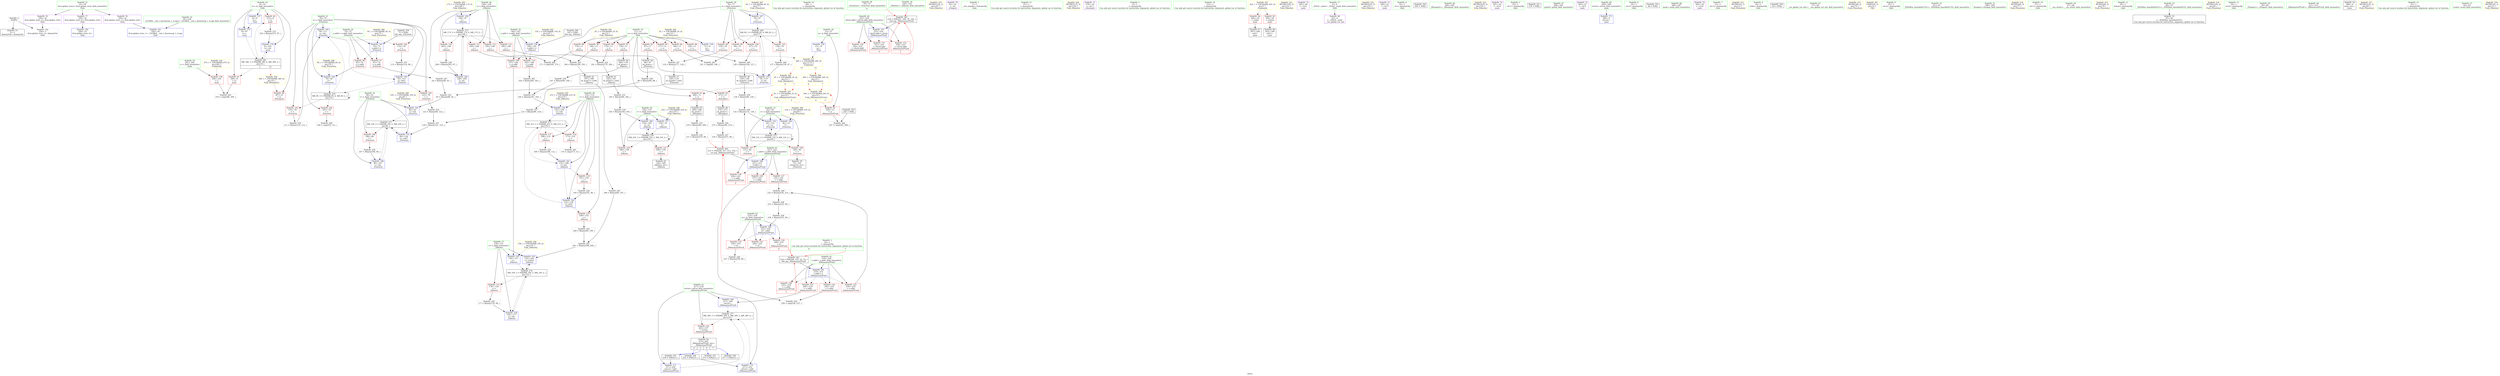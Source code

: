 digraph "SVFG" {
	label="SVFG";

	Node0x5563b1eff400 [shape=record,color=grey,label="{NodeID: 0\nNullPtr}"];
	Node0x5563b1eff400 -> Node0x5563b1f1ffd0[style=solid];
	Node0x5563b1eff400 -> Node0x5563b1f25a00[style=solid];
	Node0x5563b1f2eba0 [shape=record,color=grey,label="{NodeID: 263\n310 = cmp(308, 309, )\n}"];
	Node0x5563b1f1f3f0 [shape=record,color=red,label="{NodeID: 97\n91\<--74\n\<--x.addr\n_Z5worstx\n}"];
	Node0x5563b1f1f3f0 -> Node0x5563b1f2d3a0[style=solid];
	Node0x5563b1f1cbe0 [shape=record,color=green,label="{NodeID: 14\n90\<--1\n\<--dummyObj\nCan only get source location for instruction, argument, global var or function.}"];
	Node0x5563b1f526e0 [shape=record,color=black,label="{NodeID: 360\n145 = PHI()\n0th arg _Z4bestx }"];
	Node0x5563b1f526e0 -> Node0x5563b1f263f0[style=solid];
	Node0x5563b1f3bf00 [shape=record,color=black,label="{NodeID: 277\nMR_28V_3 = PHI(MR_28V_5, MR_28V_2, MR_28V_4, )\npts\{218 \}\n}"];
	Node0x5563b1f3bf00 -> Node0x5563b1f24900[style=dashed];
	Node0x5563b1f1ef30 [shape=record,color=red,label="{NodeID: 111\n169\<--148\n\<--i\n_Z4bestx\n}"];
	Node0x5563b1f1ef30 -> Node0x5563b1f23400[style=solid];
	Node0x5563b1f1d9e0 [shape=record,color=green,label="{NodeID: 28\n70\<--71\n_Z5worstx\<--_Z5worstx_field_insensitive\n|{<s0>6}}"];
	Node0x5563b1f1d9e0:s0 -> Node0x5563b1f52e50[style=solid,color=red];
	Node0x5563b1f3fe90 [shape=record,color=yellow,style=double,label="{NodeID: 291\n2V_1 = ENCHI(MR_2V_0)\npts\{12 \}\nFun[_Z4bestx]}"];
	Node0x5563b1f3fe90 -> Node0x5563b1f21c60[style=dashed];
	Node0x5563b1f3fe90 -> Node0x5563b1f21d30[style=dashed];
	Node0x5563b1f3fe90 -> Node0x5563b1f21e00[style=dashed];
	Node0x5563b1f3fe90 -> Node0x5563b1f21ed0[style=dashed];
	Node0x5563b1f24b70 [shape=record,color=red,label="{NodeID: 125\n240\<--219\n\<--s.addr\n_Z6binaryxxPFxxE\n}"];
	Node0x5563b1f24b70 -> Node0x5563b1f27020[style=solid];
	Node0x5563b1f1e5d0 [shape=record,color=green,label="{NodeID: 42\n219\<--220\ns.addr\<--s.addr_field_insensitive\n_Z6binaryxxPFxxE\n}"];
	Node0x5563b1f1e5d0 -> Node0x5563b1f249d0[style=solid];
	Node0x5563b1f1e5d0 -> Node0x5563b1f24aa0[style=solid];
	Node0x5563b1f1e5d0 -> Node0x5563b1f24b70[style=solid];
	Node0x5563b1f1e5d0 -> Node0x5563b1f24c40[style=solid];
	Node0x5563b1f1e5d0 -> Node0x5563b1f26ce0[style=solid];
	Node0x5563b1f40b60 [shape=record,color=yellow,style=double,label="{NodeID: 305\n2V_1 = ENCHI(MR_2V_0)\npts\{12 \}\nFun[_Z6outputv]|{|<s2>6|<s3>7}}"];
	Node0x5563b1f40b60 -> Node0x5563b1f21fa0[style=dashed];
	Node0x5563b1f40b60 -> Node0x5563b1f22070[style=dashed];
	Node0x5563b1f40b60:s2 -> Node0x5563b1f40400[style=dashed,color=red];
	Node0x5563b1f40b60:s3 -> Node0x5563b1f40400[style=dashed,color=red];
	Node0x5563b1f25700 [shape=record,color=blue,label="{NodeID: 139\n13\<--14\np\<--\nGlob }"];
	Node0x5563b1f25700 -> Node0x5563b1f410d0[style=dashed];
	Node0x5563b1f202a0 [shape=record,color=black,label="{NodeID: 56\n88\<--87\nsh_prom\<--\n_Z5worstx\n}"];
	Node0x5563b1f202a0 -> Node0x5563b1f2d6a0[style=solid];
	Node0x5563b1f42240 [shape=record,color=yellow,style=double,label="{NodeID: 319\nRETMU(15V_2)\npts\{147 \}\nFun[_Z4bestx]}"];
	Node0x5563b1f2c320 [shape=record,color=grey,label="{NodeID: 236\n275 = Binary(90, 274, )\n}"];
	Node0x5563b1f2c320 -> Node0x5563b1f2c4a0[style=solid];
	Node0x5563b1f26320 [shape=record,color=blue,label="{NodeID: 153\n76\<--137\ni\<--inc\n_Z5worstx\n}"];
	Node0x5563b1f26320 -> Node0x5563b1f39700[style=dashed];
	Node0x5563b1f20e00 [shape=record,color=purple,label="{NodeID: 70\n62\<--16\n\<--.str\n_Z5inputv\n}"];
	Node0x5563b1f2d820 [shape=record,color=grey,label="{NodeID: 250\n111 = Binary(110, 112, )\n}"];
	Node0x5563b1f2d820 -> Node0x5563b1f25fe0[style=solid];
	Node0x5563b1f26e80 [shape=record,color=blue,label="{NodeID: 167\n223\<--216\ncheck.addr\<--check\n_Z6binaryxxPFxxE\n}"];
	Node0x5563b1f26e80 -> Node0x5563b1f24f80[style=dashed];
	Node0x5563b1f26e80 -> Node0x5563b1f25050[style=dashed];
	Node0x5563b1f26e80 -> Node0x5563b1f25120[style=dashed];
	Node0x5563b1f219f0 [shape=record,color=red,label="{NodeID: 84\n100\<--11\n\<--n\n_Z5worstx\n}"];
	Node0x5563b1f219f0 -> Node0x5563b1f23580[style=solid];
	Node0x5563b1f1b910 [shape=record,color=green,label="{NodeID: 1\n7\<--1\n__dso_handle\<--dummyObj\nGlob }"];
	Node0x5563b1f2ed20 [shape=record,color=grey,label="{NodeID: 264\n247 = cmp(245, 246, )\n}"];
	Node0x5563b1f1f4c0 [shape=record,color=red,label="{NodeID: 98\n99\<--76\n\<--i\n_Z5worstx\n}"];
	Node0x5563b1f1f4c0 -> Node0x5563b1f23580[style=solid];
	Node0x5563b1f1cce0 [shape=record,color=green,label="{NodeID: 15\n97\<--1\n\<--dummyObj\nCan only get source location for instruction, argument, global var or function.}"];
	Node0x5563b1f527b0 [shape=record,color=black,label="{NodeID: 361\n214 = PHI(249, 255, 14, 14, )\n0th arg _Z6binaryxxPFxxE }"];
	Node0x5563b1f527b0 -> Node0x5563b1f26ce0[style=solid];
	Node0x5563b1f1f000 [shape=record,color=red,label="{NodeID: 112\n180\<--148\n\<--i\n_Z4bestx\n}"];
	Node0x5563b1f1f000 -> Node0x5563b1f2bd20[style=solid];
	Node0x5563b1f1dae0 [shape=record,color=green,label="{NodeID: 29\n74\<--75\nx.addr\<--x.addr_field_insensitive\n_Z5worstx\n}"];
	Node0x5563b1f1dae0 -> Node0x5563b1f1f320[style=solid];
	Node0x5563b1f1dae0 -> Node0x5563b1f1f3f0[style=solid];
	Node0x5563b1f1dae0 -> Node0x5563b1f25b00[style=solid];
	Node0x5563b1f3ffa0 [shape=record,color=yellow,style=double,label="{NodeID: 292\n15V_1 = ENCHI(MR_15V_0)\npts\{147 \}\nFun[_Z4bestx]}"];
	Node0x5563b1f3ffa0 -> Node0x5563b1f263f0[style=dashed];
	Node0x5563b1f24c40 [shape=record,color=red,label="{NodeID: 126\n255\<--219\n\<--s.addr\n_Z6binaryxxPFxxE\n|{<s0>5}}"];
	Node0x5563b1f24c40:s0 -> Node0x5563b1f527b0[style=solid,color=red];
	Node0x5563b1f1e6a0 [shape=record,color=green,label="{NodeID: 43\n221\<--222\nt.addr\<--t.addr_field_insensitive\n_Z6binaryxxPFxxE\n}"];
	Node0x5563b1f1e6a0 -> Node0x5563b1f24d10[style=solid];
	Node0x5563b1f1e6a0 -> Node0x5563b1f24de0[style=solid];
	Node0x5563b1f1e6a0 -> Node0x5563b1f24eb0[style=solid];
	Node0x5563b1f1e6a0 -> Node0x5563b1f26db0[style=solid];
	Node0x5563b1f40c40 [shape=record,color=yellow,style=double,label="{NodeID: 306\n26V_1 = ENCHI(MR_26V_0)\npts\{15 \}\nFun[_Z6outputv]|{<s0>6|<s1>7}}"];
	Node0x5563b1f40c40:s0 -> Node0x5563b1f40510[style=dashed,color=red];
	Node0x5563b1f40c40:s1 -> Node0x5563b1f40510[style=dashed,color=red];
	Node0x5563b1f25800 [shape=record,color=blue,label="{NodeID: 140\n328\<--33\nllvm.global_ctors_0\<--\nGlob }"];
	Node0x5563b1f20370 [shape=record,color=black,label="{NodeID: 57\n120\<--119\nsh_prom4\<--sub3\n_Z5worstx\n}"];
	Node0x5563b1f20370 -> Node0x5563b1f2e2a0[style=solid];
	Node0x5563b1f42320 [shape=record,color=yellow,style=double,label="{NodeID: 320\nRETMU(17V_3)\npts\{149 \}\nFun[_Z4bestx]}"];
	Node0x5563b1f2c4a0 [shape=record,color=grey,label="{NodeID: 237\n276 = Binary(275, 90, )\n|{<s0>7}}"];
	Node0x5563b1f2c4a0:s0 -> Node0x5563b1f52c50[style=solid,color=red];
	Node0x5563b1f263f0 [shape=record,color=blue,label="{NodeID: 154\n146\<--145\nx.addr\<--x\n_Z4bestx\n}"];
	Node0x5563b1f263f0 -> Node0x5563b1f1ed90[style=dashed];
	Node0x5563b1f263f0 -> Node0x5563b1f1ee60[style=dashed];
	Node0x5563b1f20ed0 [shape=record,color=purple,label="{NodeID: 71\n278\<--18\n\<--.str.1\n_Z6outputv\n}"];
	Node0x5563b1f2d9a0 [shape=record,color=grey,label="{NodeID: 251\n124 = Binary(121, 123, )\n}"];
	Node0x5563b1f2d9a0 -> Node0x5563b1f26180[style=solid];
	Node0x5563b1f26f50 [shape=record,color=blue,label="{NodeID: 168\n225\<--234\nm\<--add1\n_Z6binaryxxPFxxE\n}"];
	Node0x5563b1f26f50 -> Node0x5563b1f251f0[style=dashed];
	Node0x5563b1f26f50 -> Node0x5563b1f252c0[style=dashed];
	Node0x5563b1f26f50 -> Node0x5563b1f25390[style=dashed];
	Node0x5563b1f21ac0 [shape=record,color=red,label="{NodeID: 85\n117\<--11\n\<--n\n_Z5worstx\n}"];
	Node0x5563b1f21ac0 -> Node0x5563b1f2b5a0[style=solid];
	Node0x5563b1f1bc90 [shape=record,color=green,label="{NodeID: 2\n9\<--1\n\<--dummyObj\nCan only get source location for instruction, argument, global var or function.}"];
	Node0x5563b1f2eea0 [shape=record,color=grey,label="{NodeID: 265\n174 = cmp(173, 14, )\n}"];
	Node0x5563b1f1f590 [shape=record,color=red,label="{NodeID: 99\n118\<--76\n\<--i\n_Z5worstx\n}"];
	Node0x5563b1f1f590 -> Node0x5563b1f2b5a0[style=solid];
	Node0x5563b1f1cde0 [shape=record,color=green,label="{NodeID: 16\n112\<--1\n\<--dummyObj\nCan only get source location for instruction, argument, global var or function.}"];
	Node0x5563b1f52c50 [shape=record,color=black,label="{NodeID: 362\n215 = PHI(250, 257, 271, 276, )\n1st arg _Z6binaryxxPFxxE }"];
	Node0x5563b1f52c50 -> Node0x5563b1f26db0[style=solid];
	Node0x5563b1f1f0d0 [shape=record,color=red,label="{NodeID: 113\n195\<--148\n\<--i\n_Z4bestx\n}"];
	Node0x5563b1f1f0d0 -> Node0x5563b1f2b2e0[style=solid];
	Node0x5563b1f1dbb0 [shape=record,color=green,label="{NodeID: 30\n76\<--77\ni\<--i_field_insensitive\n_Z5worstx\n}"];
	Node0x5563b1f1dbb0 -> Node0x5563b1f1f4c0[style=solid];
	Node0x5563b1f1dbb0 -> Node0x5563b1f1f590[style=solid];
	Node0x5563b1f1dbb0 -> Node0x5563b1f1f660[style=solid];
	Node0x5563b1f1dbb0 -> Node0x5563b1f1f730[style=solid];
	Node0x5563b1f1dbb0 -> Node0x5563b1f25e40[style=solid];
	Node0x5563b1f1dbb0 -> Node0x5563b1f26320[style=solid];
	Node0x5563b1f40080 [shape=record,color=yellow,style=double,label="{NodeID: 293\n17V_1 = ENCHI(MR_17V_0)\npts\{149 \}\nFun[_Z4bestx]}"];
	Node0x5563b1f40080 -> Node0x5563b1f26730[style=dashed];
	Node0x5563b1f24d10 [shape=record,color=red,label="{NodeID: 127\n231\<--221\n\<--t.addr\n_Z6binaryxxPFxxE\n}"];
	Node0x5563b1f24d10 -> Node0x5563b1f2c920[style=solid];
	Node0x5563b1f1e770 [shape=record,color=green,label="{NodeID: 44\n223\<--224\ncheck.addr\<--check.addr_field_insensitive\n_Z6binaryxxPFxxE\n}"];
	Node0x5563b1f1e770 -> Node0x5563b1f24f80[style=solid];
	Node0x5563b1f1e770 -> Node0x5563b1f25050[style=solid];
	Node0x5563b1f1e770 -> Node0x5563b1f25120[style=solid];
	Node0x5563b1f1e770 -> Node0x5563b1f26e80[style=solid];
	Node0x5563b1f40d20 [shape=record,color=yellow,style=double,label="{NodeID: 307\n42V_1 = ENCHI(MR_42V_0)\npts\{1 \}\nFun[main]}"];
	Node0x5563b1f40d20 -> Node0x5563b1f22210[style=dashed];
	Node0x5563b1f40d20 -> Node0x5563b1f222e0[style=dashed];
	Node0x5563b1f25900 [shape=record,color=blue,label="{NodeID: 141\n329\<--34\nllvm.global_ctors_1\<--_GLOBAL__sub_I_hyeonseop_1_0.cpp\nGlob }"];
	Node0x5563b1f20440 [shape=record,color=black,label="{NodeID: 58\n129\<--128\nsh_prom9\<--sub8\n_Z5worstx\n}"];
	Node0x5563b1f20440 -> Node0x5563b1f2e5a0[style=solid];
	Node0x5563b1f42400 [shape=record,color=yellow,style=double,label="{NodeID: 321\nRETMU(19V_3)\npts\{151 \}\nFun[_Z4bestx]}"];
	Node0x5563b1f2c620 [shape=record,color=grey,label="{NodeID: 238\n233 = Binary(232, 90, )\n}"];
	Node0x5563b1f2c620 -> Node0x5563b1f2b720[style=solid];
	Node0x5563b1f264c0 [shape=record,color=blue,label="{NodeID: 155\n150\<--157\ns\<--\n_Z4bestx\n}"];
	Node0x5563b1f264c0 -> Node0x5563b1f3b000[style=dashed];
	Node0x5563b1f20fa0 [shape=record,color=purple,label="{NodeID: 72\n295\<--20\n\<--.str.2\nmain\n}"];
	Node0x5563b1f2db20 [shape=record,color=grey,label="{NodeID: 252\n93 = Binary(89, 92, )\n}"];
	Node0x5563b1f2db20 -> Node0x5563b1f25ca0[style=solid];
	Node0x5563b1f27020 [shape=record,color=blue,label="{NodeID: 169\n217\<--240\nretval\<--\n_Z6binaryxxPFxxE\n}"];
	Node0x5563b1f27020 -> Node0x5563b1f3bf00[style=dashed];
	Node0x5563b1f21b90 [shape=record,color=red,label="{NodeID: 86\n126\<--11\n\<--n\n_Z5worstx\n}"];
	Node0x5563b1f21b90 -> Node0x5563b1f2e720[style=solid];
	Node0x5563b1f1bd20 [shape=record,color=green,label="{NodeID: 3\n14\<--1\n\<--dummyObj\nCan only get source location for instruction, argument, global var or function.|{<s0>6|<s1>7}}"];
	Node0x5563b1f1bd20:s0 -> Node0x5563b1f527b0[style=solid,color=red];
	Node0x5563b1f1bd20:s1 -> Node0x5563b1f527b0[style=solid,color=red];
	Node0x5563b1f23400 [shape=record,color=grey,label="{NodeID: 266\n171 = cmp(169, 170, )\n}"];
	Node0x5563b1f1f660 [shape=record,color=red,label="{NodeID: 100\n127\<--76\n\<--i\n_Z5worstx\n}"];
	Node0x5563b1f1f660 -> Node0x5563b1f2e720[style=solid];
	Node0x5563b1f1cee0 [shape=record,color=green,label="{NodeID: 17\n4\<--6\n_ZStL8__ioinit\<--_ZStL8__ioinit_field_insensitive\nGlob }"];
	Node0x5563b1f1cee0 -> Node0x5563b1f20d30[style=solid];
	Node0x5563b1f52e50 [shape=record,color=black,label="{NodeID: 363\n216 = PHI(251, 258, 70, 142, )\n2nd arg _Z6binaryxxPFxxE }"];
	Node0x5563b1f52e50 -> Node0x5563b1f26e80[style=solid];
	Node0x5563b1f1f1a0 [shape=record,color=red,label="{NodeID: 114\n205\<--148\n\<--i\n_Z4bestx\n}"];
	Node0x5563b1f1f1a0 -> Node0x5563b1f2c7a0[style=solid];
	Node0x5563b1f1dc80 [shape=record,color=green,label="{NodeID: 31\n78\<--79\ns\<--s_field_insensitive\n_Z5worstx\n}"];
	Node0x5563b1f1dc80 -> Node0x5563b1f1f800[style=solid];
	Node0x5563b1f1dc80 -> Node0x5563b1f1f8d0[style=solid];
	Node0x5563b1f1dc80 -> Node0x5563b1f1f9a0[style=solid];
	Node0x5563b1f1dc80 -> Node0x5563b1f1fa70[style=solid];
	Node0x5563b1f1dc80 -> Node0x5563b1f25bd0[style=solid];
	Node0x5563b1f1dc80 -> Node0x5563b1f25fe0[style=solid];
	Node0x5563b1f1dc80 -> Node0x5563b1f260b0[style=solid];
	Node0x5563b1f40160 [shape=record,color=yellow,style=double,label="{NodeID: 294\n19V_1 = ENCHI(MR_19V_0)\npts\{151 \}\nFun[_Z4bestx]}"];
	Node0x5563b1f40160 -> Node0x5563b1f264c0[style=dashed];
	Node0x5563b1f24de0 [shape=record,color=red,label="{NodeID: 128\n237\<--221\n\<--t.addr\n_Z6binaryxxPFxxE\n}"];
	Node0x5563b1f24de0 -> Node0x5563b1f2ea20[style=solid];
	Node0x5563b1f1e840 [shape=record,color=green,label="{NodeID: 45\n225\<--226\nm\<--m_field_insensitive\n_Z6binaryxxPFxxE\n}"];
	Node0x5563b1f1e840 -> Node0x5563b1f251f0[style=solid];
	Node0x5563b1f1e840 -> Node0x5563b1f252c0[style=solid];
	Node0x5563b1f1e840 -> Node0x5563b1f25390[style=solid];
	Node0x5563b1f1e840 -> Node0x5563b1f26f50[style=solid];
	Node0x5563b1f2b2e0 [shape=record,color=grey,label="{NodeID: 225\n196 = Binary(194, 195, )\n}"];
	Node0x5563b1f2b2e0 -> Node0x5563b1f20780[style=solid];
	Node0x5563b1f25a00 [shape=record,color=blue, style = dotted,label="{NodeID: 142\n330\<--3\nllvm.global_ctors_2\<--dummyVal\nGlob }"];
	Node0x5563b1f20510 [shape=record,color=black,label="{NodeID: 59\n72\<--140\n_Z5worstx_ret\<--\n_Z5worstx\n}"];
	Node0x5563b1f424e0 [shape=record,color=yellow,style=double,label="{NodeID: 322\nRETMU(21V_3)\npts\{153 \}\nFun[_Z4bestx]}"];
	Node0x5563b1f2c7a0 [shape=record,color=grey,label="{NodeID: 239\n206 = Binary(205, 97, )\n}"];
	Node0x5563b1f2c7a0 -> Node0x5563b1f26c10[style=solid];
	Node0x5563b1f26590 [shape=record,color=blue,label="{NodeID: 156\n152\<--164\nt\<--sub\n_Z4bestx\n}"];
	Node0x5563b1f26590 -> Node0x5563b1f3b500[style=dashed];
	Node0x5563b1f21070 [shape=record,color=purple,label="{NodeID: 73\n296\<--22\n\<--.str.3\nmain\n}"];
	Node0x5563b1f2dca0 [shape=record,color=grey,label="{NodeID: 253\n115 = Binary(114, 90, )\n}"];
	Node0x5563b1f2dca0 -> Node0x5563b1f260b0[style=solid];
	Node0x5563b1f270f0 [shape=record,color=blue,label="{NodeID: 170\n217\<--252\nretval\<--call4\n_Z6binaryxxPFxxE\n}"];
	Node0x5563b1f270f0 -> Node0x5563b1f3bf00[style=dashed];
	Node0x5563b1f21c60 [shape=record,color=red,label="{NodeID: 87\n159\<--11\n\<--n\n_Z4bestx\n}"];
	Node0x5563b1f21c60 -> Node0x5563b1f205e0[style=solid];
	Node0x5563b1f1bdb0 [shape=record,color=green,label="{NodeID: 4\n16\<--1\n.str\<--dummyObj\nGlob }"];
	Node0x5563b1f51870 [shape=record,color=black,label="{NodeID: 350\n305 = PHI()\n}"];
	Node0x5563b1f23580 [shape=record,color=grey,label="{NodeID: 267\n101 = cmp(99, 100, )\n}"];
	Node0x5563b1f1f730 [shape=record,color=red,label="{NodeID: 101\n136\<--76\n\<--i\n_Z5worstx\n}"];
	Node0x5563b1f1f730 -> Node0x5563b1f2d520[style=solid];
	Node0x5563b1f1cfe0 [shape=record,color=green,label="{NodeID: 18\n8\<--10\ntc\<--tc_field_insensitive\nGlob }"];
	Node0x5563b1f1cfe0 -> Node0x5563b1f216b0[style=solid];
	Node0x5563b1f1cfe0 -> Node0x5563b1f21780[style=solid];
	Node0x5563b1f1cfe0 -> Node0x5563b1f21850[style=solid];
	Node0x5563b1f1cfe0 -> Node0x5563b1f25530[style=solid];
	Node0x5563b1f1cfe0 -> Node0x5563b1f27360[style=solid];
	Node0x5563b1f1cfe0 -> Node0x5563b1f27430[style=solid];
	Node0x5563b1f3d300 [shape=record,color=black,label="{NodeID: 281\nMR_38V_3 = PHI(MR_38V_4, MR_38V_2, )\npts\{10 \}\n|{|<s3>13}}"];
	Node0x5563b1f3d300 -> Node0x5563b1f21780[style=dashed];
	Node0x5563b1f3d300 -> Node0x5563b1f21850[style=dashed];
	Node0x5563b1f3d300 -> Node0x5563b1f27430[style=dashed];
	Node0x5563b1f3d300:s3 -> Node0x5563b1f40a50[style=dashed,color=red];
	Node0x5563b1f243d0 [shape=record,color=red,label="{NodeID: 115\n176\<--150\n\<--s\n_Z4bestx\n}"];
	Node0x5563b1f243d0 -> Node0x5563b1f2d0a0[style=solid];
	Node0x5563b1f1dd50 [shape=record,color=green,label="{NodeID: 32\n80\<--81\nt\<--t_field_insensitive\n_Z5worstx\n}"];
	Node0x5563b1f1dd50 -> Node0x5563b1f1eb20[style=solid];
	Node0x5563b1f1dd50 -> Node0x5563b1f25ca0[style=solid];
	Node0x5563b1f1dd50 -> Node0x5563b1f25f10[style=solid];
	Node0x5563b1f1dd50 -> Node0x5563b1f26180[style=solid];
	Node0x5563b1f40240 [shape=record,color=yellow,style=double,label="{NodeID: 295\n21V_1 = ENCHI(MR_21V_0)\npts\{153 \}\nFun[_Z4bestx]}"];
	Node0x5563b1f40240 -> Node0x5563b1f26590[style=dashed];
	Node0x5563b1f24eb0 [shape=record,color=red,label="{NodeID: 129\n250\<--221\n\<--t.addr\n_Z6binaryxxPFxxE\n|{<s0>4}}"];
	Node0x5563b1f24eb0:s0 -> Node0x5563b1f52c50[style=solid,color=red];
	Node0x5563b1f1e910 [shape=record,color=green,label="{NodeID: 46\n264\<--265\n_Z6outputv\<--_Z6outputv_field_insensitive\n}"];
	Node0x5563b1f2b420 [shape=record,color=grey,label="{NodeID: 226\n192 = Binary(191, 90, )\n}"];
	Node0x5563b1f2b420 -> Node0x5563b1f26a70[style=solid];
	Node0x5563b1f25b00 [shape=record,color=blue,label="{NodeID: 143\n74\<--73\nx.addr\<--x\n_Z5worstx\n}"];
	Node0x5563b1f25b00 -> Node0x5563b1f1f320[style=dashed];
	Node0x5563b1f25b00 -> Node0x5563b1f1f3f0[style=dashed];
	Node0x5563b1f205e0 [shape=record,color=black,label="{NodeID: 60\n160\<--159\nsh_prom\<--\n_Z4bestx\n}"];
	Node0x5563b1f205e0 -> Node0x5563b1f2e420[style=solid];
	Node0x5563b1f425c0 [shape=record,color=yellow,style=double,label="{NodeID: 323\nRETMU(23V_3)\npts\{155 \}\nFun[_Z4bestx]}"];
	Node0x5563b1f2c920 [shape=record,color=grey,label="{NodeID: 240\n232 = Binary(230, 231, )\n}"];
	Node0x5563b1f2c920 -> Node0x5563b1f2c620[style=solid];
	Node0x5563b1f26660 [shape=record,color=blue,label="{NodeID: 157\n154\<--14\nr\<--\n_Z4bestx\n}"];
	Node0x5563b1f26660 -> Node0x5563b1f3ba00[style=dashed];
	Node0x5563b1f21140 [shape=record,color=purple,label="{NodeID: 74\n301\<--25\n\<--.str.4\nmain\n}"];
	Node0x5563b1f2de20 [shape=record,color=grey,label="{NodeID: 254\n123 = Binary(90, 122, )\n}"];
	Node0x5563b1f2de20 -> Node0x5563b1f2d9a0[style=solid];
	Node0x5563b1f271c0 [shape=record,color=blue,label="{NodeID: 171\n217\<--259\nretval\<--call5\n_Z6binaryxxPFxxE\n}"];
	Node0x5563b1f271c0 -> Node0x5563b1f3bf00[style=dashed];
	Node0x5563b1f21d30 [shape=record,color=red,label="{NodeID: 88\n170\<--11\n\<--n\n_Z4bestx\n}"];
	Node0x5563b1f21d30 -> Node0x5563b1f23400[style=solid];
	Node0x5563b1f1be40 [shape=record,color=green,label="{NodeID: 5\n18\<--1\n.str.1\<--dummyObj\nGlob }"];
	Node0x5563b1f51970 [shape=record,color=black,label="{NodeID: 351\n279 = PHI()\n}"];
	Node0x5563b1f23700 [shape=record,color=grey,label="{NodeID: 268\n104 = cmp(103, 14, )\n}"];
	Node0x5563b1f1f800 [shape=record,color=red,label="{NodeID: 102\n103\<--78\n\<--s\n_Z5worstx\n}"];
	Node0x5563b1f1f800 -> Node0x5563b1f23700[style=solid];
	Node0x5563b1f1d0e0 [shape=record,color=green,label="{NodeID: 19\n11\<--12\nn\<--n_field_insensitive\nGlob }"];
	Node0x5563b1f1d0e0 -> Node0x5563b1f21920[style=solid];
	Node0x5563b1f1d0e0 -> Node0x5563b1f219f0[style=solid];
	Node0x5563b1f1d0e0 -> Node0x5563b1f21ac0[style=solid];
	Node0x5563b1f1d0e0 -> Node0x5563b1f21b90[style=solid];
	Node0x5563b1f1d0e0 -> Node0x5563b1f21c60[style=solid];
	Node0x5563b1f1d0e0 -> Node0x5563b1f21d30[style=solid];
	Node0x5563b1f1d0e0 -> Node0x5563b1f21e00[style=solid];
	Node0x5563b1f1d0e0 -> Node0x5563b1f21ed0[style=solid];
	Node0x5563b1f1d0e0 -> Node0x5563b1f21fa0[style=solid];
	Node0x5563b1f1d0e0 -> Node0x5563b1f22070[style=solid];
	Node0x5563b1f1d0e0 -> Node0x5563b1f25600[style=solid];
	Node0x5563b1f24460 [shape=record,color=red,label="{NodeID: 116\n173\<--152\n\<--t\n_Z4bestx\n}"];
	Node0x5563b1f24460 -> Node0x5563b1f2eea0[style=solid];
	Node0x5563b1f1de20 [shape=record,color=green,label="{NodeID: 33\n82\<--83\nr\<--r_field_insensitive\n_Z5worstx\n}"];
	Node0x5563b1f1de20 -> Node0x5563b1f1ebf0[style=solid];
	Node0x5563b1f1de20 -> Node0x5563b1f1ecc0[style=solid];
	Node0x5563b1f1de20 -> Node0x5563b1f25d70[style=solid];
	Node0x5563b1f1de20 -> Node0x5563b1f26250[style=solid];
	Node0x5563b1f40320 [shape=record,color=yellow,style=double,label="{NodeID: 296\n23V_1 = ENCHI(MR_23V_0)\npts\{155 \}\nFun[_Z4bestx]}"];
	Node0x5563b1f40320 -> Node0x5563b1f26660[style=dashed];
	Node0x5563b1f24f80 [shape=record,color=red,label="{NodeID: 130\n243\<--223\n\<--check.addr\n_Z6binaryxxPFxxE\n}"];
	Node0x5563b1f1ea10 [shape=record,color=green,label="{NodeID: 47\n280\<--281\nprintf\<--printf_field_insensitive\n}"];
	Node0x5563b1f40ff0 [shape=record,color=yellow,style=double,label="{NodeID: 310\n47V_1 = ENCHI(MR_47V_0)\npts\{292 \}\nFun[main]}"];
	Node0x5563b1f40ff0 -> Node0x5563b1f25460[style=dashed];
	Node0x5563b1f2b5a0 [shape=record,color=grey,label="{NodeID: 227\n119 = Binary(117, 118, )\n}"];
	Node0x5563b1f2b5a0 -> Node0x5563b1f20370[style=solid];
	Node0x5563b1f25bd0 [shape=record,color=blue,label="{NodeID: 144\n78\<--85\ns\<--\n_Z5worstx\n}"];
	Node0x5563b1f25bd0 -> Node0x5563b1f39c00[style=dashed];
	Node0x5563b1f206b0 [shape=record,color=black,label="{NodeID: 61\n182\<--181\nsh_prom3\<--sub2\n_Z4bestx\n}"];
	Node0x5563b1f206b0 -> Node0x5563b1f2bba0[style=solid];
	Node0x5563b1f2caa0 [shape=record,color=grey,label="{NodeID: 241\n201 = Binary(198, 200, )\n}"];
	Node0x5563b1f2caa0 -> Node0x5563b1f26b40[style=solid];
	Node0x5563b1f26730 [shape=record,color=blue,label="{NodeID: 158\n148\<--97\ni\<--\n_Z4bestx\n}"];
	Node0x5563b1f26730 -> Node0x5563b1f3ab00[style=dashed];
	Node0x5563b1f21210 [shape=record,color=purple,label="{NodeID: 75\n302\<--27\n\<--.str.5\nmain\n}"];
	Node0x5563b1f2dfa0 [shape=record,color=grey,label="{NodeID: 255\n164 = Binary(161, 163, )\n}"];
	Node0x5563b1f2dfa0 -> Node0x5563b1f26590[style=solid];
	Node0x5563b1f27290 [shape=record,color=blue,label="{NodeID: 172\n289\<--9\nretval\<--\nmain\n}"];
	Node0x5563b1f21e00 [shape=record,color=red,label="{NodeID: 89\n179\<--11\n\<--n\n_Z4bestx\n}"];
	Node0x5563b1f21e00 -> Node0x5563b1f2bd20[style=solid];
	Node0x5563b1f1c680 [shape=record,color=green,label="{NodeID: 6\n20\<--1\n.str.2\<--dummyObj\nGlob }"];
	Node0x5563b1f51a70 [shape=record,color=black,label="{NodeID: 352\n44 = PHI()\n}"];
	Node0x5563b1f39700 [shape=record,color=black,label="{NodeID: 269\nMR_6V_3 = PHI(MR_6V_4, MR_6V_2, )\npts\{77 \}\n}"];
	Node0x5563b1f39700 -> Node0x5563b1f1f4c0[style=dashed];
	Node0x5563b1f39700 -> Node0x5563b1f1f590[style=dashed];
	Node0x5563b1f39700 -> Node0x5563b1f1f660[style=dashed];
	Node0x5563b1f39700 -> Node0x5563b1f1f730[style=dashed];
	Node0x5563b1f39700 -> Node0x5563b1f26320[style=dashed];
	Node0x5563b1f1f8d0 [shape=record,color=red,label="{NodeID: 103\n110\<--78\n\<--s\n_Z5worstx\n}"];
	Node0x5563b1f1f8d0 -> Node0x5563b1f2d820[style=solid];
	Node0x5563b1f1d1e0 [shape=record,color=green,label="{NodeID: 20\n13\<--15\np\<--p_field_insensitive\nGlob }"];
	Node0x5563b1f1d1e0 -> Node0x5563b1f22140[style=solid];
	Node0x5563b1f1d1e0 -> Node0x5563b1f25700[style=solid];
	Node0x5563b1f244f0 [shape=record,color=red,label="{NodeID: 117\n188\<--152\n\<--t\n_Z4bestx\n}"];
	Node0x5563b1f244f0 -> Node0x5563b1f2b8a0[style=solid];
	Node0x5563b1f1def0 [shape=record,color=green,label="{NodeID: 34\n142\<--143\n_Z4bestx\<--_Z4bestx_field_insensitive\n|{<s0>7}}"];
	Node0x5563b1f1def0:s0 -> Node0x5563b1f52e50[style=solid,color=red];
	Node0x5563b1f40400 [shape=record,color=yellow,style=double,label="{NodeID: 297\n2V_1 = ENCHI(MR_2V_0)\npts\{12 \}\nFun[_Z6binaryxxPFxxE]|{<s0>4|<s1>5}}"];
	Node0x5563b1f40400:s0 -> Node0x5563b1f40400[style=dashed,color=red];
	Node0x5563b1f40400:s1 -> Node0x5563b1f40400[style=dashed,color=red];
	Node0x5563b1f25050 [shape=record,color=red,label="{NodeID: 131\n251\<--223\n\<--check.addr\n_Z6binaryxxPFxxE\n|{<s0>4}}"];
	Node0x5563b1f25050:s0 -> Node0x5563b1f52e50[style=solid,color=red];
	Node0x5563b1f1fb30 [shape=record,color=green,label="{NodeID: 48\n286\<--287\nmain\<--main_field_insensitive\n}"];
	Node0x5563b1f410d0 [shape=record,color=yellow,style=double,label="{NodeID: 311\n49V_1 = ENCHI(MR_49V_0)\npts\{12 15 \}\nFun[main]|{<s0>13|<s1>13}}"];
	Node0x5563b1f410d0:s0 -> Node0x5563b1f40b60[style=dashed,color=red];
	Node0x5563b1f410d0:s1 -> Node0x5563b1f40c40[style=dashed,color=red];
	Node0x5563b1f2b720 [shape=record,color=grey,label="{NodeID: 228\n234 = Binary(233, 90, )\n}"];
	Node0x5563b1f2b720 -> Node0x5563b1f26f50[style=solid];
	Node0x5563b1f25ca0 [shape=record,color=blue,label="{NodeID: 145\n80\<--93\nt\<--sub\n_Z5worstx\n}"];
	Node0x5563b1f25ca0 -> Node0x5563b1f3a100[style=dashed];
	Node0x5563b1f20780 [shape=record,color=black,label="{NodeID: 62\n197\<--196\nsh_prom7\<--sub6\n_Z4bestx\n}"];
	Node0x5563b1f20780 -> Node0x5563b1f2cda0[style=solid];
	Node0x5563b1f2cc20 [shape=record,color=grey,label="{NodeID: 242\n200 = Binary(90, 199, )\n}"];
	Node0x5563b1f2cc20 -> Node0x5563b1f2caa0[style=solid];
	Node0x5563b1f26800 [shape=record,color=blue,label="{NodeID: 159\n150\<--177\ns\<--shr\n_Z4bestx\n}"];
	Node0x5563b1f26800 -> Node0x5563b1f3b000[style=dashed];
	Node0x5563b1f212e0 [shape=record,color=purple,label="{NodeID: 76\n304\<--30\n\<--.str.6\nmain\n}"];
	Node0x5563b1f2e120 [shape=record,color=grey,label="{NodeID: 256\n107 = Binary(106, 90, )\n}"];
	Node0x5563b1f2e120 -> Node0x5563b1f25f10[style=solid];
	Node0x5563b1f27360 [shape=record,color=blue,label="{NodeID: 173\n8\<--97\ntc\<--\nmain\n}"];
	Node0x5563b1f27360 -> Node0x5563b1f3d300[style=dashed];
	Node0x5563b1f21ed0 [shape=record,color=red,label="{NodeID: 90\n194\<--11\n\<--n\n_Z4bestx\n}"];
	Node0x5563b1f21ed0 -> Node0x5563b1f2b2e0[style=solid];
	Node0x5563b1f1c710 [shape=record,color=green,label="{NodeID: 7\n22\<--1\n.str.3\<--dummyObj\nGlob }"];
	Node0x5563b1f51b70 [shape=record,color=black,label="{NodeID: 353\n259 = PHI(213, )\n}"];
	Node0x5563b1f51b70 -> Node0x5563b1f271c0[style=solid];
	Node0x5563b1f39c00 [shape=record,color=black,label="{NodeID: 270\nMR_8V_3 = PHI(MR_8V_4, MR_8V_2, )\npts\{79 \}\n}"];
	Node0x5563b1f39c00 -> Node0x5563b1f1f800[style=dashed];
	Node0x5563b1f39c00 -> Node0x5563b1f1f8d0[style=dashed];
	Node0x5563b1f39c00 -> Node0x5563b1f25fe0[style=dashed];
	Node0x5563b1f39c00 -> Node0x5563b1f39c00[style=dashed];
	Node0x5563b1f1f9a0 [shape=record,color=red,label="{NodeID: 104\n114\<--78\n\<--s\n_Z5worstx\n}"];
	Node0x5563b1f1f9a0 -> Node0x5563b1f2dca0[style=solid];
	Node0x5563b1f1d2e0 [shape=record,color=green,label="{NodeID: 21\n32\<--36\nllvm.global_ctors\<--llvm.global_ctors_field_insensitive\nGlob }"];
	Node0x5563b1f1d2e0 -> Node0x5563b1f213b0[style=solid];
	Node0x5563b1f1d2e0 -> Node0x5563b1f214b0[style=solid];
	Node0x5563b1f1d2e0 -> Node0x5563b1f215b0[style=solid];
	Node0x5563b1f245c0 [shape=record,color=red,label="{NodeID: 118\n191\<--152\n\<--t\n_Z4bestx\n}"];
	Node0x5563b1f245c0 -> Node0x5563b1f2b420[style=solid];
	Node0x5563b1f1dff0 [shape=record,color=green,label="{NodeID: 35\n146\<--147\nx.addr\<--x.addr_field_insensitive\n_Z4bestx\n}"];
	Node0x5563b1f1dff0 -> Node0x5563b1f1ed90[style=solid];
	Node0x5563b1f1dff0 -> Node0x5563b1f1ee60[style=solid];
	Node0x5563b1f1dff0 -> Node0x5563b1f263f0[style=solid];
	Node0x5563b1f40510 [shape=record,color=yellow,style=double,label="{NodeID: 298\n26V_1 = ENCHI(MR_26V_0)\npts\{15 \}\nFun[_Z6binaryxxPFxxE]|{|<s1>4|<s2>5}}"];
	Node0x5563b1f40510 -> Node0x5563b1f22140[style=dashed];
	Node0x5563b1f40510:s1 -> Node0x5563b1f40510[style=dashed,color=red];
	Node0x5563b1f40510:s2 -> Node0x5563b1f40510[style=dashed,color=red];
	Node0x5563b1f25120 [shape=record,color=red,label="{NodeID: 132\n258\<--223\n\<--check.addr\n_Z6binaryxxPFxxE\n|{<s0>5}}"];
	Node0x5563b1f25120:s0 -> Node0x5563b1f52e50[style=solid,color=red];
	Node0x5563b1f1fc30 [shape=record,color=green,label="{NodeID: 49\n289\<--290\nretval\<--retval_field_insensitive\nmain\n}"];
	Node0x5563b1f1fc30 -> Node0x5563b1f27290[style=solid];
	Node0x5563b1f411b0 [shape=record,color=yellow,style=double,label="{NodeID: 312\nRETMU(2V_1)\npts\{12 \}\nFun[_Z5worstx]}"];
	Node0x5563b1f2b8a0 [shape=record,color=grey,label="{NodeID: 229\n189 = Binary(188, 112, )\n}"];
	Node0x5563b1f2b8a0 -> Node0x5563b1f269a0[style=solid];
	Node0x5563b1f25d70 [shape=record,color=blue,label="{NodeID: 146\n82\<--14\nr\<--\n_Z5worstx\n}"];
	Node0x5563b1f25d70 -> Node0x5563b1f3a600[style=dashed];
	Node0x5563b1f20850 [shape=record,color=black,label="{NodeID: 63\n144\<--209\n_Z4bestx_ret\<--\n_Z4bestx\n}"];
	Node0x5563b1f2cda0 [shape=record,color=grey,label="{NodeID: 243\n198 = Binary(90, 197, )\n}"];
	Node0x5563b1f2cda0 -> Node0x5563b1f2caa0[style=solid];
	Node0x5563b1f268d0 [shape=record,color=blue,label="{NodeID: 160\n154\<--185\nr\<--or\n_Z4bestx\n}"];
	Node0x5563b1f268d0 -> Node0x5563b1f3ba00[style=dashed];
	Node0x5563b1f213b0 [shape=record,color=purple,label="{NodeID: 77\n328\<--32\nllvm.global_ctors_0\<--llvm.global_ctors\nGlob }"];
	Node0x5563b1f213b0 -> Node0x5563b1f25800[style=solid];
	Node0x5563b1f2e2a0 [shape=record,color=grey,label="{NodeID: 257\n121 = Binary(90, 120, )\n}"];
	Node0x5563b1f2e2a0 -> Node0x5563b1f2d9a0[style=solid];
	Node0x5563b1f27430 [shape=record,color=blue,label="{NodeID: 174\n8\<--316\ntc\<--inc\nmain\n}"];
	Node0x5563b1f27430 -> Node0x5563b1f3d300[style=dashed];
	Node0x5563b1f21fa0 [shape=record,color=red,label="{NodeID: 91\n268\<--11\n\<--n\n_Z6outputv\n}"];
	Node0x5563b1f21fa0 -> Node0x5563b1f209f0[style=solid];
	Node0x5563b1f1c7a0 [shape=record,color=green,label="{NodeID: 8\n24\<--1\nstdin\<--dummyObj\nGlob }"];
	Node0x5563b1f51d60 [shape=record,color=black,label="{NodeID: 354\n63 = PHI()\n}"];
	Node0x5563b1f3a100 [shape=record,color=black,label="{NodeID: 271\nMR_10V_3 = PHI(MR_10V_5, MR_10V_2, )\npts\{81 \}\n}"];
	Node0x5563b1f3a100 -> Node0x5563b1f1eb20[style=dashed];
	Node0x5563b1f3a100 -> Node0x5563b1f25f10[style=dashed];
	Node0x5563b1f3a100 -> Node0x5563b1f26180[style=dashed];
	Node0x5563b1f1fa70 [shape=record,color=red,label="{NodeID: 105\n122\<--78\n\<--s\n_Z5worstx\n}"];
	Node0x5563b1f1fa70 -> Node0x5563b1f2de20[style=solid];
	Node0x5563b1f1d3e0 [shape=record,color=green,label="{NodeID: 22\n37\<--38\n__cxx_global_var_init\<--__cxx_global_var_init_field_insensitive\n}"];
	Node0x5563b1f3ef10 [shape=record,color=yellow,style=double,label="{NodeID: 285\n2V_1 = ENCHI(MR_2V_0)\npts\{12 \}\nFun[_Z5worstx]}"];
	Node0x5563b1f3ef10 -> Node0x5563b1f21920[style=dashed];
	Node0x5563b1f3ef10 -> Node0x5563b1f219f0[style=dashed];
	Node0x5563b1f3ef10 -> Node0x5563b1f21ac0[style=dashed];
	Node0x5563b1f3ef10 -> Node0x5563b1f21b90[style=dashed];
	Node0x5563b1f24690 [shape=record,color=red,label="{NodeID: 119\n199\<--152\n\<--t\n_Z4bestx\n}"];
	Node0x5563b1f24690 -> Node0x5563b1f2cc20[style=solid];
	Node0x5563b1f1e0c0 [shape=record,color=green,label="{NodeID: 36\n148\<--149\ni\<--i_field_insensitive\n_Z4bestx\n}"];
	Node0x5563b1f1e0c0 -> Node0x5563b1f1ef30[style=solid];
	Node0x5563b1f1e0c0 -> Node0x5563b1f1f000[style=solid];
	Node0x5563b1f1e0c0 -> Node0x5563b1f1f0d0[style=solid];
	Node0x5563b1f1e0c0 -> Node0x5563b1f1f1a0[style=solid];
	Node0x5563b1f1e0c0 -> Node0x5563b1f26730[style=solid];
	Node0x5563b1f1e0c0 -> Node0x5563b1f26c10[style=solid];
	Node0x5563b1f251f0 [shape=record,color=red,label="{NodeID: 133\n244\<--225\n\<--m\n_Z6binaryxxPFxxE\n}"];
	Node0x5563b1f1fd00 [shape=record,color=green,label="{NodeID: 50\n291\<--292\nt\<--t_field_insensitive\nmain\n}"];
	Node0x5563b1f1fd00 -> Node0x5563b1f25460[style=solid];
	Node0x5563b1f41cd0 [shape=record,color=yellow,style=double,label="{NodeID: 313\nRETMU(4V_2)\npts\{75 \}\nFun[_Z5worstx]}"];
	Node0x5563b1f2ba20 [shape=record,color=grey,label="{NodeID: 230\n185 = Binary(184, 183, )\n}"];
	Node0x5563b1f2ba20 -> Node0x5563b1f268d0[style=solid];
	Node0x5563b1f25e40 [shape=record,color=blue,label="{NodeID: 147\n76\<--97\ni\<--\n_Z5worstx\n}"];
	Node0x5563b1f25e40 -> Node0x5563b1f39700[style=dashed];
	Node0x5563b1f20920 [shape=record,color=black,label="{NodeID: 64\n213\<--262\n_Z6binaryxxPFxxE_ret\<--\n_Z6binaryxxPFxxE\n|{<s0>4|<s1>5|<s2>6|<s3>7}}"];
	Node0x5563b1f20920:s0 -> Node0x5563b1f521a0[style=solid,color=blue];
	Node0x5563b1f20920:s1 -> Node0x5563b1f51b70[style=solid,color=blue];
	Node0x5563b1f20920:s2 -> Node0x5563b1f52390[style=solid,color=blue];
	Node0x5563b1f20920:s3 -> Node0x5563b1f524d0[style=solid,color=blue];
	Node0x5563b1f2cf20 [shape=record,color=grey,label="{NodeID: 244\n257 = Binary(256, 90, )\n|{<s0>5}}"];
	Node0x5563b1f2cf20:s0 -> Node0x5563b1f52c50[style=solid,color=red];
	Node0x5563b1f269a0 [shape=record,color=blue,label="{NodeID: 161\n152\<--189\nt\<--dec\n_Z4bestx\n}"];
	Node0x5563b1f269a0 -> Node0x5563b1f245c0[style=dashed];
	Node0x5563b1f269a0 -> Node0x5563b1f26a70[style=dashed];
	Node0x5563b1f214b0 [shape=record,color=purple,label="{NodeID: 78\n329\<--32\nllvm.global_ctors_1\<--llvm.global_ctors\nGlob }"];
	Node0x5563b1f214b0 -> Node0x5563b1f25900[style=solid];
	Node0x5563b1f43690 [shape=record,color=yellow,style=double,label="{NodeID: 341\nCSMU(2V_1)\npts\{12 \}\nCS[]}"];
	Node0x5563b1f2e420 [shape=record,color=grey,label="{NodeID: 258\n161 = Binary(90, 160, )\n}"];
	Node0x5563b1f2e420 -> Node0x5563b1f2dfa0[style=solid];
	Node0x5563b1f22070 [shape=record,color=red,label="{NodeID: 92\n273\<--11\n\<--n\n_Z6outputv\n}"];
	Node0x5563b1f22070 -> Node0x5563b1f20ac0[style=solid];
	Node0x5563b1f1c830 [shape=record,color=green,label="{NodeID: 9\n25\<--1\n.str.4\<--dummyObj\nGlob }"];
	Node0x5563b1f51e30 [shape=record,color=black,label="{NodeID: 355\n245 = PHI()\n}"];
	Node0x5563b1f51e30 -> Node0x5563b1f2ed20[style=solid];
	Node0x5563b1f3a600 [shape=record,color=black,label="{NodeID: 272\nMR_12V_3 = PHI(MR_12V_4, MR_12V_2, )\npts\{83 \}\n}"];
	Node0x5563b1f3a600 -> Node0x5563b1f1ebf0[style=dashed];
	Node0x5563b1f3a600 -> Node0x5563b1f1ecc0[style=dashed];
	Node0x5563b1f3a600 -> Node0x5563b1f26250[style=dashed];
	Node0x5563b1f3a600 -> Node0x5563b1f3a600[style=dashed];
	Node0x5563b1f1eb20 [shape=record,color=red,label="{NodeID: 106\n106\<--80\n\<--t\n_Z5worstx\n}"];
	Node0x5563b1f1eb20 -> Node0x5563b1f2e120[style=solid];
	Node0x5563b1f1d4e0 [shape=record,color=green,label="{NodeID: 23\n41\<--42\n_ZNSt8ios_base4InitC1Ev\<--_ZNSt8ios_base4InitC1Ev_field_insensitive\n}"];
	Node0x5563b1f3fa30 [shape=record,color=yellow,style=double,label="{NodeID: 286\n4V_1 = ENCHI(MR_4V_0)\npts\{75 \}\nFun[_Z5worstx]}"];
	Node0x5563b1f3fa30 -> Node0x5563b1f25b00[style=dashed];
	Node0x5563b1f24760 [shape=record,color=red,label="{NodeID: 120\n184\<--154\n\<--r\n_Z4bestx\n}"];
	Node0x5563b1f24760 -> Node0x5563b1f2ba20[style=solid];
	Node0x5563b1f1e190 [shape=record,color=green,label="{NodeID: 37\n150\<--151\ns\<--s_field_insensitive\n_Z4bestx\n}"];
	Node0x5563b1f1e190 -> Node0x5563b1f243d0[style=solid];
	Node0x5563b1f1e190 -> Node0x5563b1f264c0[style=solid];
	Node0x5563b1f1e190 -> Node0x5563b1f26800[style=solid];
	Node0x5563b1f1e190 -> Node0x5563b1f26b40[style=solid];
	Node0x5563b1f252c0 [shape=record,color=red,label="{NodeID: 134\n249\<--225\n\<--m\n_Z6binaryxxPFxxE\n|{<s0>4}}"];
	Node0x5563b1f252c0:s0 -> Node0x5563b1f527b0[style=solid,color=red];
	Node0x5563b1f1fdd0 [shape=record,color=green,label="{NodeID: 51\n298\<--299\nfreopen\<--freopen_field_insensitive\n}"];
	Node0x5563b1f41db0 [shape=record,color=yellow,style=double,label="{NodeID: 314\nRETMU(6V_3)\npts\{77 \}\nFun[_Z5worstx]}"];
	Node0x5563b1f2bba0 [shape=record,color=grey,label="{NodeID: 231\n183 = Binary(90, 182, )\n}"];
	Node0x5563b1f2bba0 -> Node0x5563b1f2ba20[style=solid];
	Node0x5563b1f25f10 [shape=record,color=blue,label="{NodeID: 148\n80\<--107\nt\<--shr\n_Z5worstx\n}"];
	Node0x5563b1f25f10 -> Node0x5563b1f3a100[style=dashed];
	Node0x5563b1f209f0 [shape=record,color=black,label="{NodeID: 65\n269\<--268\nsh_prom\<--\n_Z6outputv\n}"];
	Node0x5563b1f209f0 -> Node0x5563b1f2c1a0[style=solid];
	Node0x5563b1f2d0a0 [shape=record,color=grey,label="{NodeID: 245\n177 = Binary(176, 90, )\n}"];
	Node0x5563b1f2d0a0 -> Node0x5563b1f26800[style=solid];
	Node0x5563b1f26a70 [shape=record,color=blue,label="{NodeID: 162\n152\<--192\nt\<--shr5\n_Z4bestx\n}"];
	Node0x5563b1f26a70 -> Node0x5563b1f24690[style=dashed];
	Node0x5563b1f26a70 -> Node0x5563b1f3b500[style=dashed];
	Node0x5563b1f215b0 [shape=record,color=purple,label="{NodeID: 79\n330\<--32\nllvm.global_ctors_2\<--llvm.global_ctors\nGlob }"];
	Node0x5563b1f215b0 -> Node0x5563b1f25a00[style=solid];
	Node0x5563b1f2e5a0 [shape=record,color=grey,label="{NodeID: 259\n130 = Binary(90, 129, )\n}"];
	Node0x5563b1f2e5a0 -> Node0x5563b1f2d220[style=solid];
	Node0x5563b1f22140 [shape=record,color=red,label="{NodeID: 93\n246\<--13\n\<--p\n_Z6binaryxxPFxxE\n}"];
	Node0x5563b1f22140 -> Node0x5563b1f2ed20[style=solid];
	Node0x5563b1f1c8c0 [shape=record,color=green,label="{NodeID: 10\n27\<--1\n.str.5\<--dummyObj\nGlob }"];
	Node0x5563b1f521a0 [shape=record,color=black,label="{NodeID: 356\n252 = PHI(213, )\n}"];
	Node0x5563b1f521a0 -> Node0x5563b1f270f0[style=solid];
	Node0x5563b1f3ab00 [shape=record,color=black,label="{NodeID: 273\nMR_17V_3 = PHI(MR_17V_4, MR_17V_2, )\npts\{149 \}\n}"];
	Node0x5563b1f3ab00 -> Node0x5563b1f1ef30[style=dashed];
	Node0x5563b1f3ab00 -> Node0x5563b1f1f000[style=dashed];
	Node0x5563b1f3ab00 -> Node0x5563b1f1f0d0[style=dashed];
	Node0x5563b1f3ab00 -> Node0x5563b1f1f1a0[style=dashed];
	Node0x5563b1f3ab00 -> Node0x5563b1f26c10[style=dashed];
	Node0x5563b1f1ebf0 [shape=record,color=red,label="{NodeID: 107\n131\<--82\n\<--r\n_Z5worstx\n}"];
	Node0x5563b1f1ebf0 -> Node0x5563b1f2d220[style=solid];
	Node0x5563b1f1d5e0 [shape=record,color=green,label="{NodeID: 24\n47\<--48\n__cxa_atexit\<--__cxa_atexit_field_insensitive\n}"];
	Node0x5563b1f3fb10 [shape=record,color=yellow,style=double,label="{NodeID: 287\n6V_1 = ENCHI(MR_6V_0)\npts\{77 \}\nFun[_Z5worstx]}"];
	Node0x5563b1f3fb10 -> Node0x5563b1f25e40[style=dashed];
	Node0x5563b1f24830 [shape=record,color=red,label="{NodeID: 121\n209\<--154\n\<--r\n_Z4bestx\n}"];
	Node0x5563b1f24830 -> Node0x5563b1f20850[style=solid];
	Node0x5563b1f1e260 [shape=record,color=green,label="{NodeID: 38\n152\<--153\nt\<--t_field_insensitive\n_Z4bestx\n}"];
	Node0x5563b1f1e260 -> Node0x5563b1f24460[style=solid];
	Node0x5563b1f1e260 -> Node0x5563b1f244f0[style=solid];
	Node0x5563b1f1e260 -> Node0x5563b1f245c0[style=solid];
	Node0x5563b1f1e260 -> Node0x5563b1f24690[style=solid];
	Node0x5563b1f1e260 -> Node0x5563b1f26590[style=solid];
	Node0x5563b1f1e260 -> Node0x5563b1f269a0[style=solid];
	Node0x5563b1f1e260 -> Node0x5563b1f26a70[style=solid];
	Node0x5563b1f25390 [shape=record,color=red,label="{NodeID: 135\n256\<--225\n\<--m\n_Z6binaryxxPFxxE\n}"];
	Node0x5563b1f25390 -> Node0x5563b1f2cf20[style=solid];
	Node0x5563b1f1fed0 [shape=record,color=green,label="{NodeID: 52\n34\<--324\n_GLOBAL__sub_I_hyeonseop_1_0.cpp\<--_GLOBAL__sub_I_hyeonseop_1_0.cpp_field_insensitive\n}"];
	Node0x5563b1f1fed0 -> Node0x5563b1f25900[style=solid];
	Node0x5563b1f41e90 [shape=record,color=yellow,style=double,label="{NodeID: 315\nRETMU(8V_3)\npts\{79 \}\nFun[_Z5worstx]}"];
	Node0x5563b1f2bd20 [shape=record,color=grey,label="{NodeID: 232\n181 = Binary(179, 180, )\n}"];
	Node0x5563b1f2bd20 -> Node0x5563b1f206b0[style=solid];
	Node0x5563b1f25fe0 [shape=record,color=blue,label="{NodeID: 149\n78\<--111\ns\<--dec\n_Z5worstx\n}"];
	Node0x5563b1f25fe0 -> Node0x5563b1f1f9a0[style=dashed];
	Node0x5563b1f25fe0 -> Node0x5563b1f260b0[style=dashed];
	Node0x5563b1f20ac0 [shape=record,color=black,label="{NodeID: 66\n274\<--273\nsh_prom1\<--\n_Z6outputv\n}"];
	Node0x5563b1f20ac0 -> Node0x5563b1f2c320[style=solid];
	Node0x5563b1f2d220 [shape=record,color=grey,label="{NodeID: 246\n132 = Binary(131, 130, )\n}"];
	Node0x5563b1f2d220 -> Node0x5563b1f26250[style=solid];
	Node0x5563b1f26b40 [shape=record,color=blue,label="{NodeID: 163\n150\<--201\ns\<--sub10\n_Z4bestx\n}"];
	Node0x5563b1f26b40 -> Node0x5563b1f3b000[style=dashed];
	Node0x5563b1f216b0 [shape=record,color=red,label="{NodeID: 80\n267\<--8\n\<--tc\n_Z6outputv\n}"];
	Node0x5563b1f2e720 [shape=record,color=grey,label="{NodeID: 260\n128 = Binary(126, 127, )\n}"];
	Node0x5563b1f2e720 -> Node0x5563b1f20440[style=solid];
	Node0x5563b1f22210 [shape=record,color=red,label="{NodeID: 94\n294\<--24\n\<--stdin\nmain\n}"];
	Node0x5563b1f22210 -> Node0x5563b1f20b90[style=solid];
	Node0x5563b1f1c950 [shape=record,color=green,label="{NodeID: 11\n29\<--1\nstdout\<--dummyObj\nGlob }"];
	Node0x5563b1f52390 [shape=record,color=black,label="{NodeID: 357\n272 = PHI(213, )\n}"];
	Node0x5563b1f3b000 [shape=record,color=black,label="{NodeID: 274\nMR_19V_3 = PHI(MR_19V_5, MR_19V_2, )\npts\{151 \}\n}"];
	Node0x5563b1f3b000 -> Node0x5563b1f243d0[style=dashed];
	Node0x5563b1f3b000 -> Node0x5563b1f26800[style=dashed];
	Node0x5563b1f3b000 -> Node0x5563b1f26b40[style=dashed];
	Node0x5563b1f1ecc0 [shape=record,color=red,label="{NodeID: 108\n140\<--82\n\<--r\n_Z5worstx\n}"];
	Node0x5563b1f1ecc0 -> Node0x5563b1f20510[style=solid];
	Node0x5563b1f1d6e0 [shape=record,color=green,label="{NodeID: 25\n46\<--52\n_ZNSt8ios_base4InitD1Ev\<--_ZNSt8ios_base4InitD1Ev_field_insensitive\n}"];
	Node0x5563b1f1d6e0 -> Node0x5563b1f201a0[style=solid];
	Node0x5563b1f3fbf0 [shape=record,color=yellow,style=double,label="{NodeID: 288\n8V_1 = ENCHI(MR_8V_0)\npts\{79 \}\nFun[_Z5worstx]}"];
	Node0x5563b1f3fbf0 -> Node0x5563b1f25bd0[style=dashed];
	Node0x5563b1f24900 [shape=record,color=red,label="{NodeID: 122\n262\<--217\n\<--retval\n_Z6binaryxxPFxxE\n}"];
	Node0x5563b1f24900 -> Node0x5563b1f20920[style=solid];
	Node0x5563b1f1e330 [shape=record,color=green,label="{NodeID: 39\n154\<--155\nr\<--r_field_insensitive\n_Z4bestx\n}"];
	Node0x5563b1f1e330 -> Node0x5563b1f24760[style=solid];
	Node0x5563b1f1e330 -> Node0x5563b1f24830[style=solid];
	Node0x5563b1f1e330 -> Node0x5563b1f26660[style=solid];
	Node0x5563b1f1e330 -> Node0x5563b1f268d0[style=solid];
	Node0x5563b1f25460 [shape=record,color=red,label="{NodeID: 136\n309\<--291\n\<--t\nmain\n}"];
	Node0x5563b1f25460 -> Node0x5563b1f2eba0[style=solid];
	Node0x5563b1f1ffd0 [shape=record,color=black,label="{NodeID: 53\n2\<--3\ndummyVal\<--dummyVal\n}"];
	Node0x5563b1f41f70 [shape=record,color=yellow,style=double,label="{NodeID: 316\nRETMU(10V_3)\npts\{81 \}\nFun[_Z5worstx]}"];
	Node0x5563b1f2bea0 [shape=record,color=grey,label="{NodeID: 233\n316 = Binary(315, 97, )\n}"];
	Node0x5563b1f2bea0 -> Node0x5563b1f27430[style=solid];
	Node0x5563b1f260b0 [shape=record,color=blue,label="{NodeID: 150\n78\<--115\ns\<--shr2\n_Z5worstx\n}"];
	Node0x5563b1f260b0 -> Node0x5563b1f1fa70[style=dashed];
	Node0x5563b1f260b0 -> Node0x5563b1f39c00[style=dashed];
	Node0x5563b1f20b90 [shape=record,color=black,label="{NodeID: 67\n297\<--294\ncall\<--\nmain\n}"];
	Node0x5563b1f2d3a0 [shape=record,color=grey,label="{NodeID: 247\n92 = Binary(90, 91, )\n}"];
	Node0x5563b1f2d3a0 -> Node0x5563b1f2db20[style=solid];
	Node0x5563b1f26c10 [shape=record,color=blue,label="{NodeID: 164\n148\<--206\ni\<--inc\n_Z4bestx\n}"];
	Node0x5563b1f26c10 -> Node0x5563b1f3ab00[style=dashed];
	Node0x5563b1f21780 [shape=record,color=red,label="{NodeID: 81\n308\<--8\n\<--tc\nmain\n}"];
	Node0x5563b1f21780 -> Node0x5563b1f2eba0[style=solid];
	Node0x5563b1f2e8a0 [shape=record,color=grey,label="{NodeID: 261\n163 = Binary(90, 162, )\n}"];
	Node0x5563b1f2e8a0 -> Node0x5563b1f2dfa0[style=solid];
	Node0x5563b1f222e0 [shape=record,color=red,label="{NodeID: 95\n300\<--29\n\<--stdout\nmain\n}"];
	Node0x5563b1f222e0 -> Node0x5563b1f20c60[style=solid];
	Node0x5563b1f1c9e0 [shape=record,color=green,label="{NodeID: 12\n30\<--1\n.str.6\<--dummyObj\nGlob }"];
	Node0x5563b1f524d0 [shape=record,color=black,label="{NodeID: 358\n277 = PHI(213, )\n}"];
	Node0x5563b1f3b500 [shape=record,color=black,label="{NodeID: 275\nMR_21V_3 = PHI(MR_21V_4, MR_21V_2, )\npts\{153 \}\n}"];
	Node0x5563b1f3b500 -> Node0x5563b1f24460[style=dashed];
	Node0x5563b1f3b500 -> Node0x5563b1f244f0[style=dashed];
	Node0x5563b1f3b500 -> Node0x5563b1f269a0[style=dashed];
	Node0x5563b1f3b500 -> Node0x5563b1f3b500[style=dashed];
	Node0x5563b1f1ed90 [shape=record,color=red,label="{NodeID: 109\n157\<--146\n\<--x.addr\n_Z4bestx\n}"];
	Node0x5563b1f1ed90 -> Node0x5563b1f264c0[style=solid];
	Node0x5563b1f1d7e0 [shape=record,color=green,label="{NodeID: 26\n59\<--60\n_Z5inputv\<--_Z5inputv_field_insensitive\n}"];
	Node0x5563b1f3fcd0 [shape=record,color=yellow,style=double,label="{NodeID: 289\n10V_1 = ENCHI(MR_10V_0)\npts\{81 \}\nFun[_Z5worstx]}"];
	Node0x5563b1f3fcd0 -> Node0x5563b1f25ca0[style=dashed];
	Node0x5563b1f249d0 [shape=record,color=red,label="{NodeID: 123\n230\<--219\n\<--s.addr\n_Z6binaryxxPFxxE\n}"];
	Node0x5563b1f249d0 -> Node0x5563b1f2c920[style=solid];
	Node0x5563b1f1e400 [shape=record,color=green,label="{NodeID: 40\n211\<--212\n_Z6binaryxxPFxxE\<--_Z6binaryxxPFxxE_field_insensitive\n}"];
	Node0x5563b1f25530 [shape=record,color=blue,label="{NodeID: 137\n8\<--9\ntc\<--\nGlob }"];
	Node0x5563b1f25530 -> Node0x5563b1f27360[style=dashed];
	Node0x5563b1f200d0 [shape=record,color=black,label="{NodeID: 54\n288\<--9\nmain_ret\<--\nmain\n}"];
	Node0x5563b1f42050 [shape=record,color=yellow,style=double,label="{NodeID: 317\nRETMU(12V_3)\npts\{83 \}\nFun[_Z5worstx]}"];
	Node0x5563b1f2c020 [shape=record,color=grey,label="{NodeID: 234\n271 = Binary(270, 90, )\n|{<s0>6}}"];
	Node0x5563b1f2c020:s0 -> Node0x5563b1f52c50[style=solid,color=red];
	Node0x5563b1f26180 [shape=record,color=blue,label="{NodeID: 151\n80\<--124\nt\<--sub7\n_Z5worstx\n}"];
	Node0x5563b1f26180 -> Node0x5563b1f3a100[style=dashed];
	Node0x5563b1f20c60 [shape=record,color=black,label="{NodeID: 68\n303\<--300\ncall1\<--\nmain\n}"];
	Node0x5563b1f2d520 [shape=record,color=grey,label="{NodeID: 248\n137 = Binary(136, 97, )\n}"];
	Node0x5563b1f2d520 -> Node0x5563b1f26320[style=solid];
	Node0x5563b1f26ce0 [shape=record,color=blue,label="{NodeID: 165\n219\<--214\ns.addr\<--s\n_Z6binaryxxPFxxE\n}"];
	Node0x5563b1f26ce0 -> Node0x5563b1f249d0[style=dashed];
	Node0x5563b1f26ce0 -> Node0x5563b1f24aa0[style=dashed];
	Node0x5563b1f26ce0 -> Node0x5563b1f24b70[style=dashed];
	Node0x5563b1f26ce0 -> Node0x5563b1f24c40[style=dashed];
	Node0x5563b1f21850 [shape=record,color=red,label="{NodeID: 82\n315\<--8\n\<--tc\nmain\n}"];
	Node0x5563b1f21850 -> Node0x5563b1f2bea0[style=solid];
	Node0x5563b1f2ea20 [shape=record,color=grey,label="{NodeID: 262\n238 = cmp(236, 237, )\n}"];
	Node0x5563b1f1f320 [shape=record,color=red,label="{NodeID: 96\n85\<--74\n\<--x.addr\n_Z5worstx\n}"];
	Node0x5563b1f1f320 -> Node0x5563b1f25bd0[style=solid];
	Node0x5563b1f1cae0 [shape=record,color=green,label="{NodeID: 13\n33\<--1\n\<--dummyObj\nCan only get source location for instruction, argument, global var or function.}"];
	Node0x5563b1f52610 [shape=record,color=black,label="{NodeID: 359\n73 = PHI()\n0th arg _Z5worstx }"];
	Node0x5563b1f52610 -> Node0x5563b1f25b00[style=solid];
	Node0x5563b1f3ba00 [shape=record,color=black,label="{NodeID: 276\nMR_23V_3 = PHI(MR_23V_5, MR_23V_2, )\npts\{155 \}\n}"];
	Node0x5563b1f3ba00 -> Node0x5563b1f24760[style=dashed];
	Node0x5563b1f3ba00 -> Node0x5563b1f24830[style=dashed];
	Node0x5563b1f3ba00 -> Node0x5563b1f268d0[style=dashed];
	Node0x5563b1f3ba00 -> Node0x5563b1f3ba00[style=dashed];
	Node0x5563b1f1ee60 [shape=record,color=red,label="{NodeID: 110\n162\<--146\n\<--x.addr\n_Z4bestx\n}"];
	Node0x5563b1f1ee60 -> Node0x5563b1f2e8a0[style=solid];
	Node0x5563b1f1d8e0 [shape=record,color=green,label="{NodeID: 27\n64\<--65\nscanf\<--scanf_field_insensitive\n}"];
	Node0x5563b1f3fdb0 [shape=record,color=yellow,style=double,label="{NodeID: 290\n12V_1 = ENCHI(MR_12V_0)\npts\{83 \}\nFun[_Z5worstx]}"];
	Node0x5563b1f3fdb0 -> Node0x5563b1f25d70[style=dashed];
	Node0x5563b1f24aa0 [shape=record,color=red,label="{NodeID: 124\n236\<--219\n\<--s.addr\n_Z6binaryxxPFxxE\n}"];
	Node0x5563b1f24aa0 -> Node0x5563b1f2ea20[style=solid];
	Node0x5563b1f1e500 [shape=record,color=green,label="{NodeID: 41\n217\<--218\nretval\<--retval_field_insensitive\n_Z6binaryxxPFxxE\n}"];
	Node0x5563b1f1e500 -> Node0x5563b1f24900[style=solid];
	Node0x5563b1f1e500 -> Node0x5563b1f27020[style=solid];
	Node0x5563b1f1e500 -> Node0x5563b1f270f0[style=solid];
	Node0x5563b1f1e500 -> Node0x5563b1f271c0[style=solid];
	Node0x5563b1f40a50 [shape=record,color=yellow,style=double,label="{NodeID: 304\n38V_1 = ENCHI(MR_38V_0)\npts\{10 \}\nFun[_Z6outputv]}"];
	Node0x5563b1f40a50 -> Node0x5563b1f216b0[style=dashed];
	Node0x5563b1f25600 [shape=record,color=blue,label="{NodeID: 138\n11\<--9\nn\<--\nGlob }"];
	Node0x5563b1f25600 -> Node0x5563b1f410d0[style=dashed];
	Node0x5563b1f201a0 [shape=record,color=black,label="{NodeID: 55\n45\<--46\n\<--_ZNSt8ios_base4InitD1Ev\nCan only get source location for instruction, argument, global var or function.}"];
	Node0x5563b1f42130 [shape=record,color=yellow,style=double,label="{NodeID: 318\nRETMU(2V_1)\npts\{12 \}\nFun[_Z4bestx]}"];
	Node0x5563b1f2c1a0 [shape=record,color=grey,label="{NodeID: 235\n270 = Binary(90, 269, )\n}"];
	Node0x5563b1f2c1a0 -> Node0x5563b1f2c020[style=solid];
	Node0x5563b1f26250 [shape=record,color=blue,label="{NodeID: 152\n82\<--132\nr\<--or\n_Z5worstx\n}"];
	Node0x5563b1f26250 -> Node0x5563b1f3a600[style=dashed];
	Node0x5563b1f20d30 [shape=record,color=purple,label="{NodeID: 69\n43\<--4\n\<--_ZStL8__ioinit\n__cxx_global_var_init\n}"];
	Node0x5563b1f2d6a0 [shape=record,color=grey,label="{NodeID: 249\n89 = Binary(90, 88, )\n}"];
	Node0x5563b1f2d6a0 -> Node0x5563b1f2db20[style=solid];
	Node0x5563b1f26db0 [shape=record,color=blue,label="{NodeID: 166\n221\<--215\nt.addr\<--t\n_Z6binaryxxPFxxE\n}"];
	Node0x5563b1f26db0 -> Node0x5563b1f24d10[style=dashed];
	Node0x5563b1f26db0 -> Node0x5563b1f24de0[style=dashed];
	Node0x5563b1f26db0 -> Node0x5563b1f24eb0[style=dashed];
	Node0x5563b1f21920 [shape=record,color=red,label="{NodeID: 83\n87\<--11\n\<--n\n_Z5worstx\n}"];
	Node0x5563b1f21920 -> Node0x5563b1f202a0[style=solid];
}
